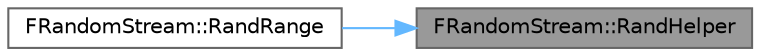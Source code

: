 digraph "FRandomStream::RandHelper"
{
 // INTERACTIVE_SVG=YES
 // LATEX_PDF_SIZE
  bgcolor="transparent";
  edge [fontname=Helvetica,fontsize=10,labelfontname=Helvetica,labelfontsize=10];
  node [fontname=Helvetica,fontsize=10,shape=box,height=0.2,width=0.4];
  rankdir="RL";
  Node1 [id="Node000001",label="FRandomStream::RandHelper",height=0.2,width=0.4,color="gray40", fillcolor="grey60", style="filled", fontcolor="black",tooltip="Helper function for rand implementations."];
  Node1 -> Node2 [id="edge1_Node000001_Node000002",dir="back",color="steelblue1",style="solid",tooltip=" "];
  Node2 [id="Node000002",label="FRandomStream::RandRange",height=0.2,width=0.4,color="grey40", fillcolor="white", style="filled",URL="$d6/da3/structFRandomStream.html#af91290f553ca4b0c08804b2d8ee20f9b",tooltip="Helper function for rand implementations."];
}
